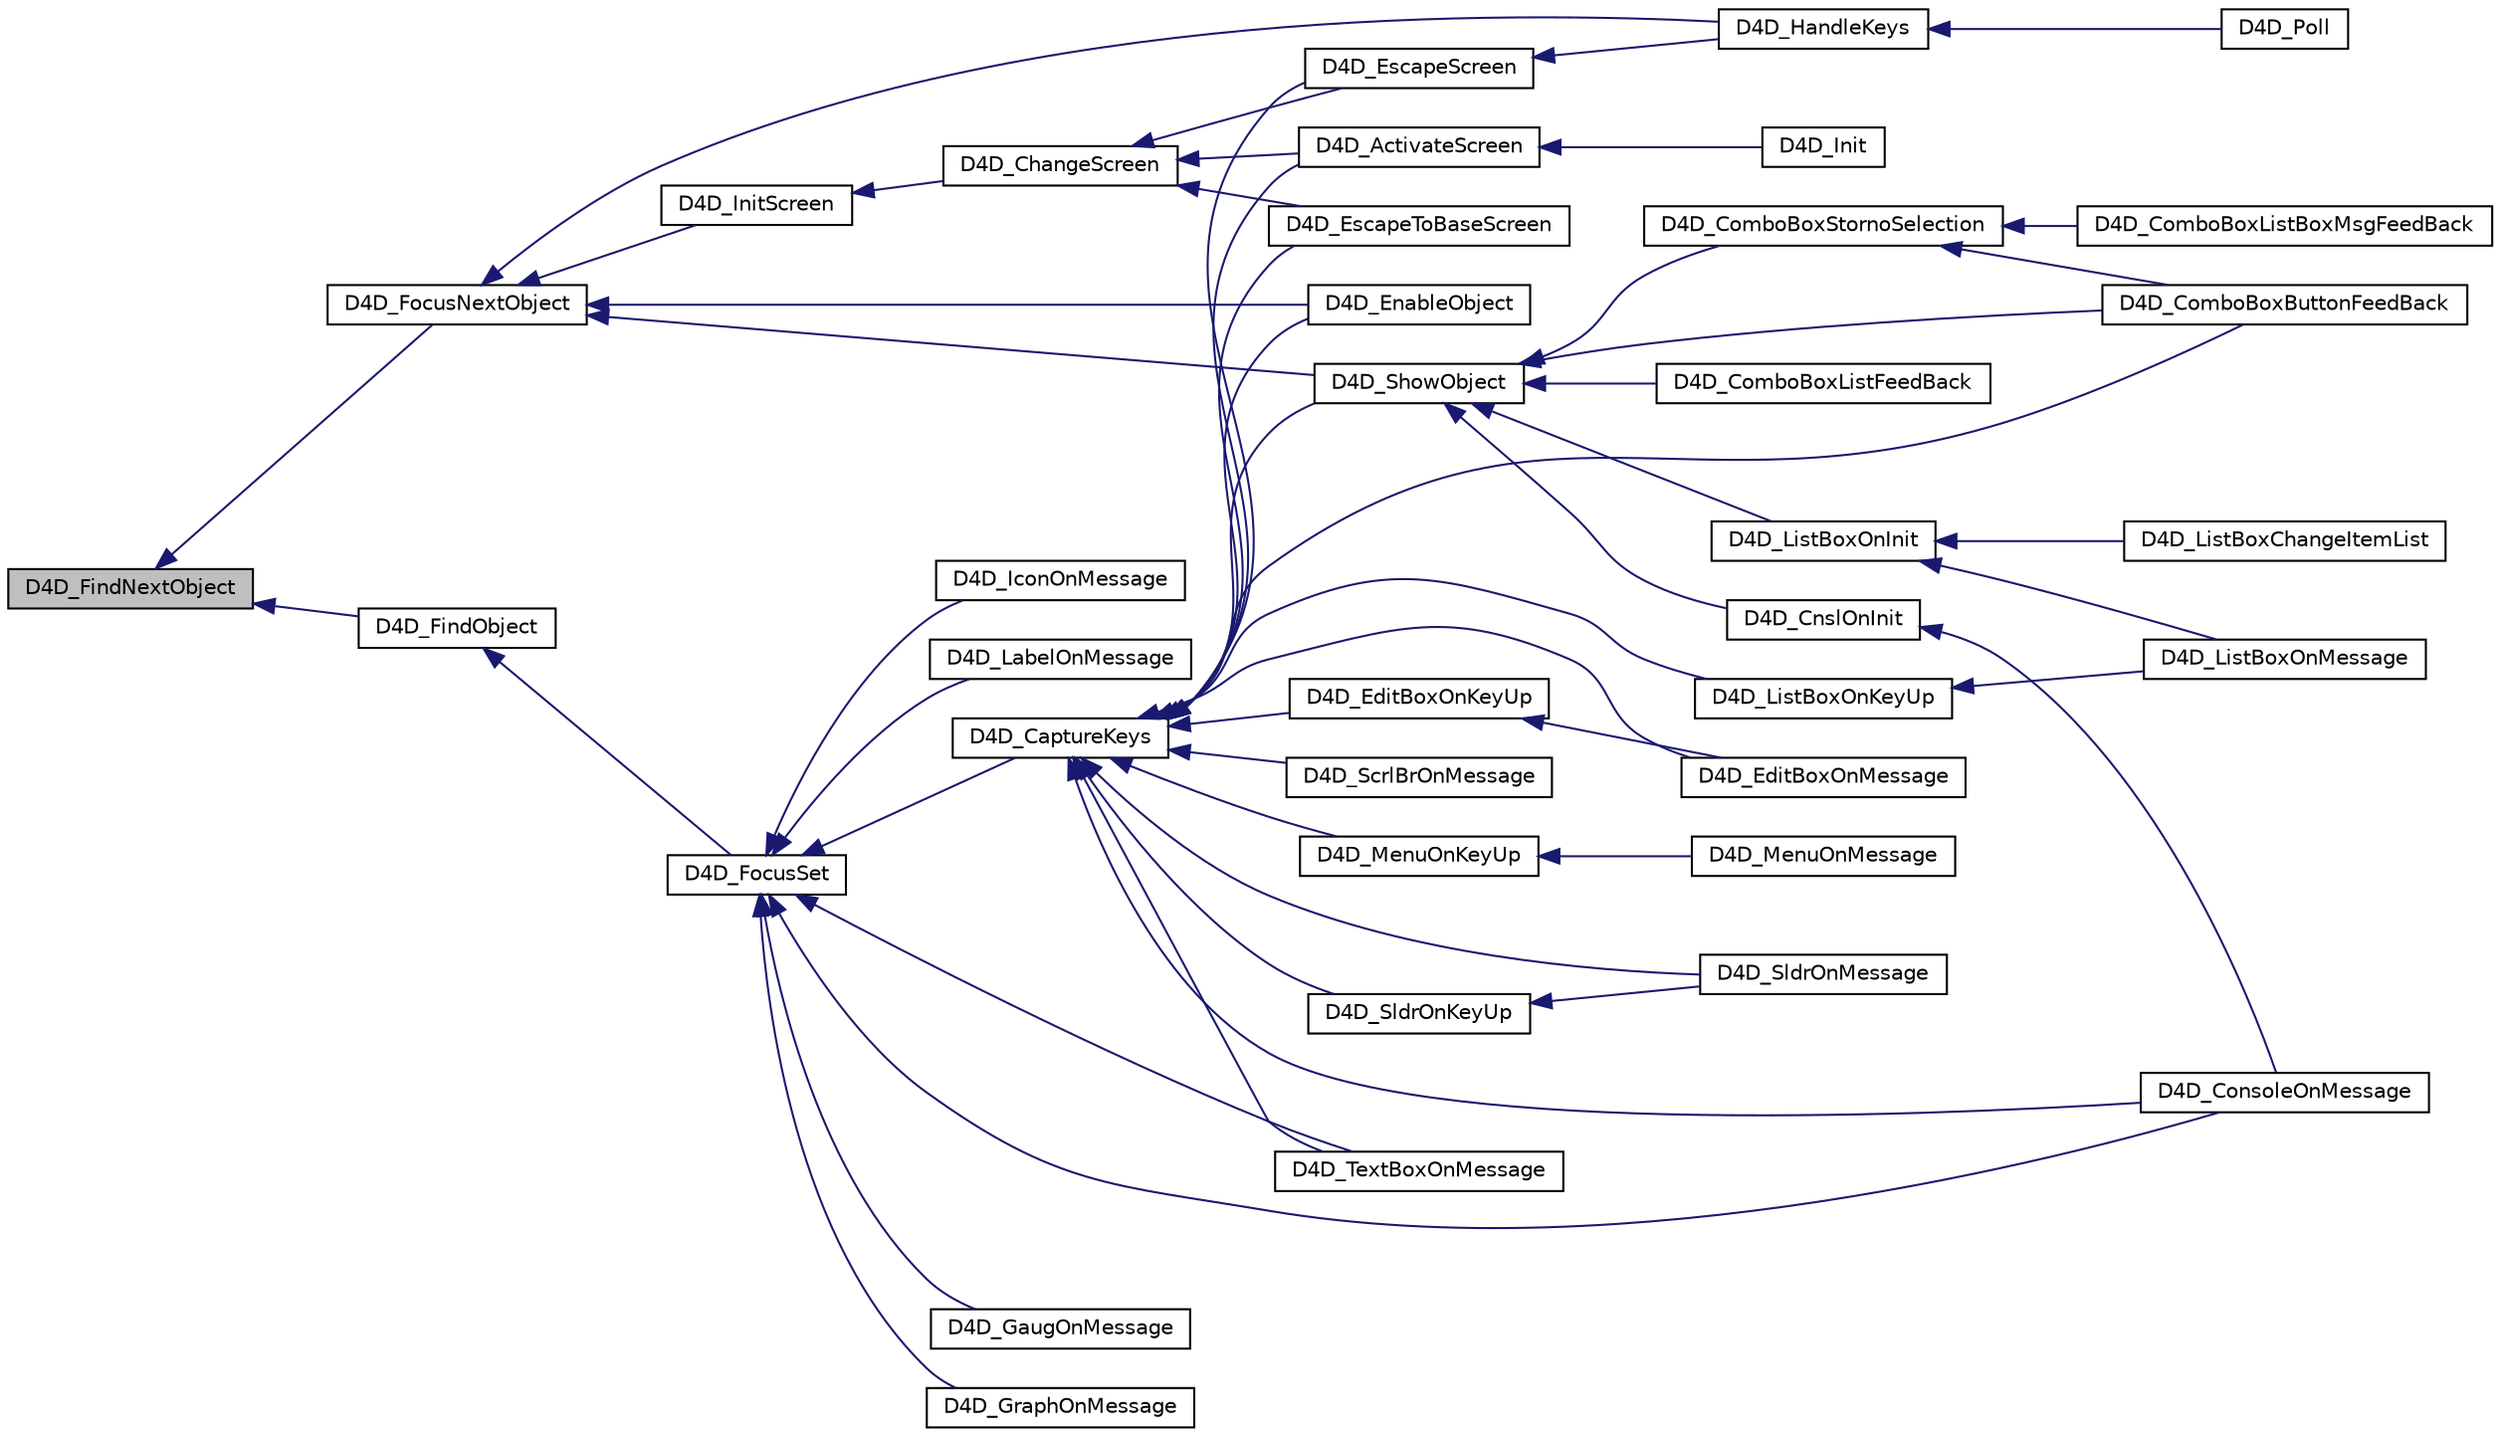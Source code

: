 digraph "D4D_FindNextObject"
{
  edge [fontname="Helvetica",fontsize="10",labelfontname="Helvetica",labelfontsize="10"];
  node [fontname="Helvetica",fontsize="10",shape=record];
  rankdir="LR";
  Node1 [label="D4D_FindNextObject",height=0.2,width=0.4,color="black", fillcolor="grey75", style="filled" fontcolor="black"];
  Node1 -> Node2 [dir="back",color="midnightblue",fontsize="10",style="solid",fontname="Helvetica"];
  Node2 [label="D4D_FocusNextObject",height=0.2,width=0.4,color="black", fillcolor="white", style="filled",URL="$group__doxd4d__screen__func.html#gab37ec362fa71d6352ceac0a1558529fa",tooltip="The function change focus to the next object in the given screen. "];
  Node2 -> Node3 [dir="back",color="midnightblue",fontsize="10",style="solid",fontname="Helvetica"];
  Node3 [label="D4D_HandleKeys",height=0.2,width=0.4,color="black", fillcolor="white", style="filled",URL="$d4d__private_8h.html#a643048e622921c9622b02ce17854ef99"];
  Node3 -> Node4 [dir="back",color="midnightblue",fontsize="10",style="solid",fontname="Helvetica"];
  Node4 [label="D4D_Poll",height=0.2,width=0.4,color="black", fillcolor="white", style="filled",URL="$group__doxd4d__base__func.html#ga7d7714fbb85896d38654d8e5cee40e0b",tooltip="Main eGUI function. Must be periodically called in main loop/task loop. "];
  Node2 -> Node5 [dir="back",color="midnightblue",fontsize="10",style="solid",fontname="Helvetica"];
  Node5 [label="D4D_ShowObject",height=0.2,width=0.4,color="black", fillcolor="white", style="filled",URL="$group__doxd4d__object__func.html#ga7601e6ac9dbba8f79957285677ccb039",tooltip="Function control visibility of object on screen. "];
  Node5 -> Node6 [dir="back",color="midnightblue",fontsize="10",style="solid",fontname="Helvetica"];
  Node6 [label="D4D_ComboBoxListFeedBack",height=0.2,width=0.4,color="black", fillcolor="white", style="filled",URL="$d4d__combo__box_8h.html#a93c9b88959332d0919dfe1b3d58148c4"];
  Node5 -> Node7 [dir="back",color="midnightblue",fontsize="10",style="solid",fontname="Helvetica"];
  Node7 [label="D4D_ComboBoxButtonFeedBack",height=0.2,width=0.4,color="black", fillcolor="white", style="filled",URL="$d4d__combo__box_8h.html#a0e2c2fa6149fde05d54536f2423467e2"];
  Node5 -> Node8 [dir="back",color="midnightblue",fontsize="10",style="solid",fontname="Helvetica"];
  Node8 [label="D4D_ComboBoxStornoSelection",height=0.2,width=0.4,color="black", fillcolor="white", style="filled",URL="$d4d__combo__box_8c.html#ac3dee6d3d73b3d684c9ec26156be36ef"];
  Node8 -> Node9 [dir="back",color="midnightblue",fontsize="10",style="solid",fontname="Helvetica"];
  Node9 [label="D4D_ComboBoxListBoxMsgFeedBack",height=0.2,width=0.4,color="black", fillcolor="white", style="filled",URL="$d4d__combo__box_8h.html#a4c34d2a53873687dae3ba56dc3db5f00"];
  Node8 -> Node7 [dir="back",color="midnightblue",fontsize="10",style="solid",fontname="Helvetica"];
  Node5 -> Node10 [dir="back",color="midnightblue",fontsize="10",style="solid",fontname="Helvetica"];
  Node10 [label="D4D_CnslOnInit",height=0.2,width=0.4,color="black", fillcolor="white", style="filled",URL="$d4d__console_8c.html#ad4a71a1de23a6f57713fcd6e4fc9d664"];
  Node10 -> Node11 [dir="back",color="midnightblue",fontsize="10",style="solid",fontname="Helvetica"];
  Node11 [label="D4D_ConsoleOnMessage",height=0.2,width=0.4,color="black", fillcolor="white", style="filled",URL="$d4d__console_8c.html#aeb6821ec9a2274213cf18669d06c5ffd"];
  Node5 -> Node12 [dir="back",color="midnightblue",fontsize="10",style="solid",fontname="Helvetica"];
  Node12 [label="D4D_ListBoxOnInit",height=0.2,width=0.4,color="black", fillcolor="white", style="filled",URL="$d4d__list__box_8c.html#a42dabe25583ffcc5a14091edaa9ce1ae"];
  Node12 -> Node13 [dir="back",color="midnightblue",fontsize="10",style="solid",fontname="Helvetica"];
  Node13 [label="D4D_ListBoxChangeItemList",height=0.2,width=0.4,color="black", fillcolor="white", style="filled",URL="$group__doxd4d__list__box__func.html#ga19d160c64d98695bce0d42925c3f23f2",tooltip="Function change the items list using by list box. "];
  Node12 -> Node14 [dir="back",color="midnightblue",fontsize="10",style="solid",fontname="Helvetica"];
  Node14 [label="D4D_ListBoxOnMessage",height=0.2,width=0.4,color="black", fillcolor="white", style="filled",URL="$d4d__list__box_8c.html#a25cfc79ce1a3deb1be04b4df49d018eb"];
  Node2 -> Node15 [dir="back",color="midnightblue",fontsize="10",style="solid",fontname="Helvetica"];
  Node15 [label="D4D_EnableObject",height=0.2,width=0.4,color="black", fillcolor="white", style="filled",URL="$group__doxd4d__object__func.html#gabf997423fac6283a6835b4a5d4591b94",tooltip="Function enables object. "];
  Node2 -> Node16 [dir="back",color="midnightblue",fontsize="10",style="solid",fontname="Helvetica"];
  Node16 [label="D4D_InitScreen",height=0.2,width=0.4,color="black", fillcolor="white", style="filled",URL="$group__doxd4d__screen__func.html#ga4023155a9b150a2be8807bec80d2e515",tooltip="The function inits the screen and its objects for first time case. "];
  Node16 -> Node17 [dir="back",color="midnightblue",fontsize="10",style="solid",fontname="Helvetica"];
  Node17 [label="D4D_ChangeScreen",height=0.2,width=0.4,color="black", fillcolor="white", style="filled",URL="$d4d__screen_8c.html#acd4a0ec9fe607db2f8e67757620e4523"];
  Node17 -> Node18 [dir="back",color="midnightblue",fontsize="10",style="solid",fontname="Helvetica"];
  Node18 [label="D4D_ActivateScreen",height=0.2,width=0.4,color="black", fillcolor="white", style="filled",URL="$group__doxd4d__screen__func.html#gaeda5819fd96fbac4e876e8970eed466a",tooltip="The function activate the new screen. "];
  Node18 -> Node19 [dir="back",color="midnightblue",fontsize="10",style="solid",fontname="Helvetica"];
  Node19 [label="D4D_Init",height=0.2,width=0.4,color="black", fillcolor="white", style="filled",URL="$group__doxd4d__base__func.html#ga27afdbc4fddc6b72eac88f6a9104fa52",tooltip="Function inits the eGUI itself including all low level drivers. "];
  Node17 -> Node20 [dir="back",color="midnightblue",fontsize="10",style="solid",fontname="Helvetica"];
  Node20 [label="D4D_EscapeScreen",height=0.2,width=0.4,color="black", fillcolor="white", style="filled",URL="$group__doxd4d__screen__func.html#ga13273202869b1b47b9baa489476554b7",tooltip="The function return to previous screen recorded in the history. "];
  Node20 -> Node3 [dir="back",color="midnightblue",fontsize="10",style="solid",fontname="Helvetica"];
  Node17 -> Node21 [dir="back",color="midnightblue",fontsize="10",style="solid",fontname="Helvetica"];
  Node21 [label="D4D_EscapeToBaseScreen",height=0.2,width=0.4,color="black", fillcolor="white", style="filled",URL="$group__doxd4d__screen__func.html#ga76e52f1c98ee6760dab292fea2f3d8d9",tooltip="The function return to base screen recorded in the history. "];
  Node1 -> Node22 [dir="back",color="midnightblue",fontsize="10",style="solid",fontname="Helvetica"];
  Node22 [label="D4D_FindObject",height=0.2,width=0.4,color="black", fillcolor="white", style="filled",URL="$d4d__screen_8c.html#a8779d8ec70a52bbf56484fa8cd8b1884"];
  Node22 -> Node23 [dir="back",color="midnightblue",fontsize="10",style="solid",fontname="Helvetica"];
  Node23 [label="D4D_FocusSet",height=0.2,width=0.4,color="black", fillcolor="white", style="filled",URL="$group__doxd4d__screen__func.html#gac8938c4e965acfa7f40094d4508e039d",tooltip="The function set the obejct focus to new object. "];
  Node23 -> Node11 [dir="back",color="midnightblue",fontsize="10",style="solid",fontname="Helvetica"];
  Node23 -> Node24 [dir="back",color="midnightblue",fontsize="10",style="solid",fontname="Helvetica"];
  Node24 [label="D4D_GaugOnMessage",height=0.2,width=0.4,color="black", fillcolor="white", style="filled",URL="$d4d__gauge_8c.html#af4b30bc28e048e9f52054f74f7ad37da"];
  Node23 -> Node25 [dir="back",color="midnightblue",fontsize="10",style="solid",fontname="Helvetica"];
  Node25 [label="D4D_GraphOnMessage",height=0.2,width=0.4,color="black", fillcolor="white", style="filled",URL="$d4d__graph_8c.html#ab88d009181c7d9573f3b38d557d31dec"];
  Node23 -> Node26 [dir="back",color="midnightblue",fontsize="10",style="solid",fontname="Helvetica"];
  Node26 [label="D4D_IconOnMessage",height=0.2,width=0.4,color="black", fillcolor="white", style="filled",URL="$d4d__icon_8c.html#a847a2ae44532fd0fd94a3a335887423b"];
  Node23 -> Node27 [dir="back",color="midnightblue",fontsize="10",style="solid",fontname="Helvetica"];
  Node27 [label="D4D_LabelOnMessage",height=0.2,width=0.4,color="black", fillcolor="white", style="filled",URL="$d4d__label_8c.html#adefb7e6d410f891acac1b527fe541d5a"];
  Node23 -> Node28 [dir="back",color="midnightblue",fontsize="10",style="solid",fontname="Helvetica"];
  Node28 [label="D4D_CaptureKeys",height=0.2,width=0.4,color="black", fillcolor="white", style="filled",URL="$group__doxd4d__object__func.html#gaf785f10de38c2df9523cd3466035f93f",tooltip="Function switch on capturing the keys to objects. "];
  Node28 -> Node7 [dir="back",color="midnightblue",fontsize="10",style="solid",fontname="Helvetica"];
  Node28 -> Node11 [dir="back",color="midnightblue",fontsize="10",style="solid",fontname="Helvetica"];
  Node28 -> Node29 [dir="back",color="midnightblue",fontsize="10",style="solid",fontname="Helvetica"];
  Node29 [label="D4D_EditBoxOnKeyUp",height=0.2,width=0.4,color="black", fillcolor="white", style="filled",URL="$d4d__edit__box_8c.html#a92cb2e7346fcd0539b514da3bb99183a"];
  Node29 -> Node30 [dir="back",color="midnightblue",fontsize="10",style="solid",fontname="Helvetica"];
  Node30 [label="D4D_EditBoxOnMessage",height=0.2,width=0.4,color="black", fillcolor="white", style="filled",URL="$d4d__edit__box_8c.html#a2884b423a2c299514edcaba1ec306072"];
  Node28 -> Node30 [dir="back",color="midnightblue",fontsize="10",style="solid",fontname="Helvetica"];
  Node28 -> Node31 [dir="back",color="midnightblue",fontsize="10",style="solid",fontname="Helvetica"];
  Node31 [label="D4D_ListBoxOnKeyUp",height=0.2,width=0.4,color="black", fillcolor="white", style="filled",URL="$d4d__list__box_8c.html#a70d9acd3af4fec1ad6aae3d92ea6e21a"];
  Node31 -> Node14 [dir="back",color="midnightblue",fontsize="10",style="solid",fontname="Helvetica"];
  Node28 -> Node32 [dir="back",color="midnightblue",fontsize="10",style="solid",fontname="Helvetica"];
  Node32 [label="D4D_MenuOnKeyUp",height=0.2,width=0.4,color="black", fillcolor="white", style="filled",URL="$d4d__menu_8c.html#acdcf5709861c0a628202ff921ee12cc6"];
  Node32 -> Node33 [dir="back",color="midnightblue",fontsize="10",style="solid",fontname="Helvetica"];
  Node33 [label="D4D_MenuOnMessage",height=0.2,width=0.4,color="black", fillcolor="white", style="filled",URL="$d4d__menu_8c.html#a020753f9eac391dd27bb75725c9b6096"];
  Node28 -> Node5 [dir="back",color="midnightblue",fontsize="10",style="solid",fontname="Helvetica"];
  Node28 -> Node15 [dir="back",color="midnightblue",fontsize="10",style="solid",fontname="Helvetica"];
  Node28 -> Node18 [dir="back",color="midnightblue",fontsize="10",style="solid",fontname="Helvetica"];
  Node28 -> Node20 [dir="back",color="midnightblue",fontsize="10",style="solid",fontname="Helvetica"];
  Node28 -> Node21 [dir="back",color="midnightblue",fontsize="10",style="solid",fontname="Helvetica"];
  Node28 -> Node34 [dir="back",color="midnightblue",fontsize="10",style="solid",fontname="Helvetica"];
  Node34 [label="D4D_ScrlBrOnMessage",height=0.2,width=0.4,color="black", fillcolor="white", style="filled",URL="$d4d__scroll__bar_8c.html#a1f4607e81dc40686d953ea457fb63309"];
  Node28 -> Node35 [dir="back",color="midnightblue",fontsize="10",style="solid",fontname="Helvetica"];
  Node35 [label="D4D_SldrOnKeyUp",height=0.2,width=0.4,color="black", fillcolor="white", style="filled",URL="$d4d__slider_8c.html#aa4ef12f091855399f7edff70017549fc"];
  Node35 -> Node36 [dir="back",color="midnightblue",fontsize="10",style="solid",fontname="Helvetica"];
  Node36 [label="D4D_SldrOnMessage",height=0.2,width=0.4,color="black", fillcolor="white", style="filled",URL="$d4d__slider_8c.html#a2722bea661ddf7872243241668a8af06"];
  Node28 -> Node36 [dir="back",color="midnightblue",fontsize="10",style="solid",fontname="Helvetica"];
  Node28 -> Node37 [dir="back",color="midnightblue",fontsize="10",style="solid",fontname="Helvetica"];
  Node37 [label="D4D_TextBoxOnMessage",height=0.2,width=0.4,color="black", fillcolor="white", style="filled",URL="$d4d__text__box_8c.html#a8807cb5897d450b85dcf4c1c77c6ec02"];
  Node23 -> Node37 [dir="back",color="midnightblue",fontsize="10",style="solid",fontname="Helvetica"];
}
